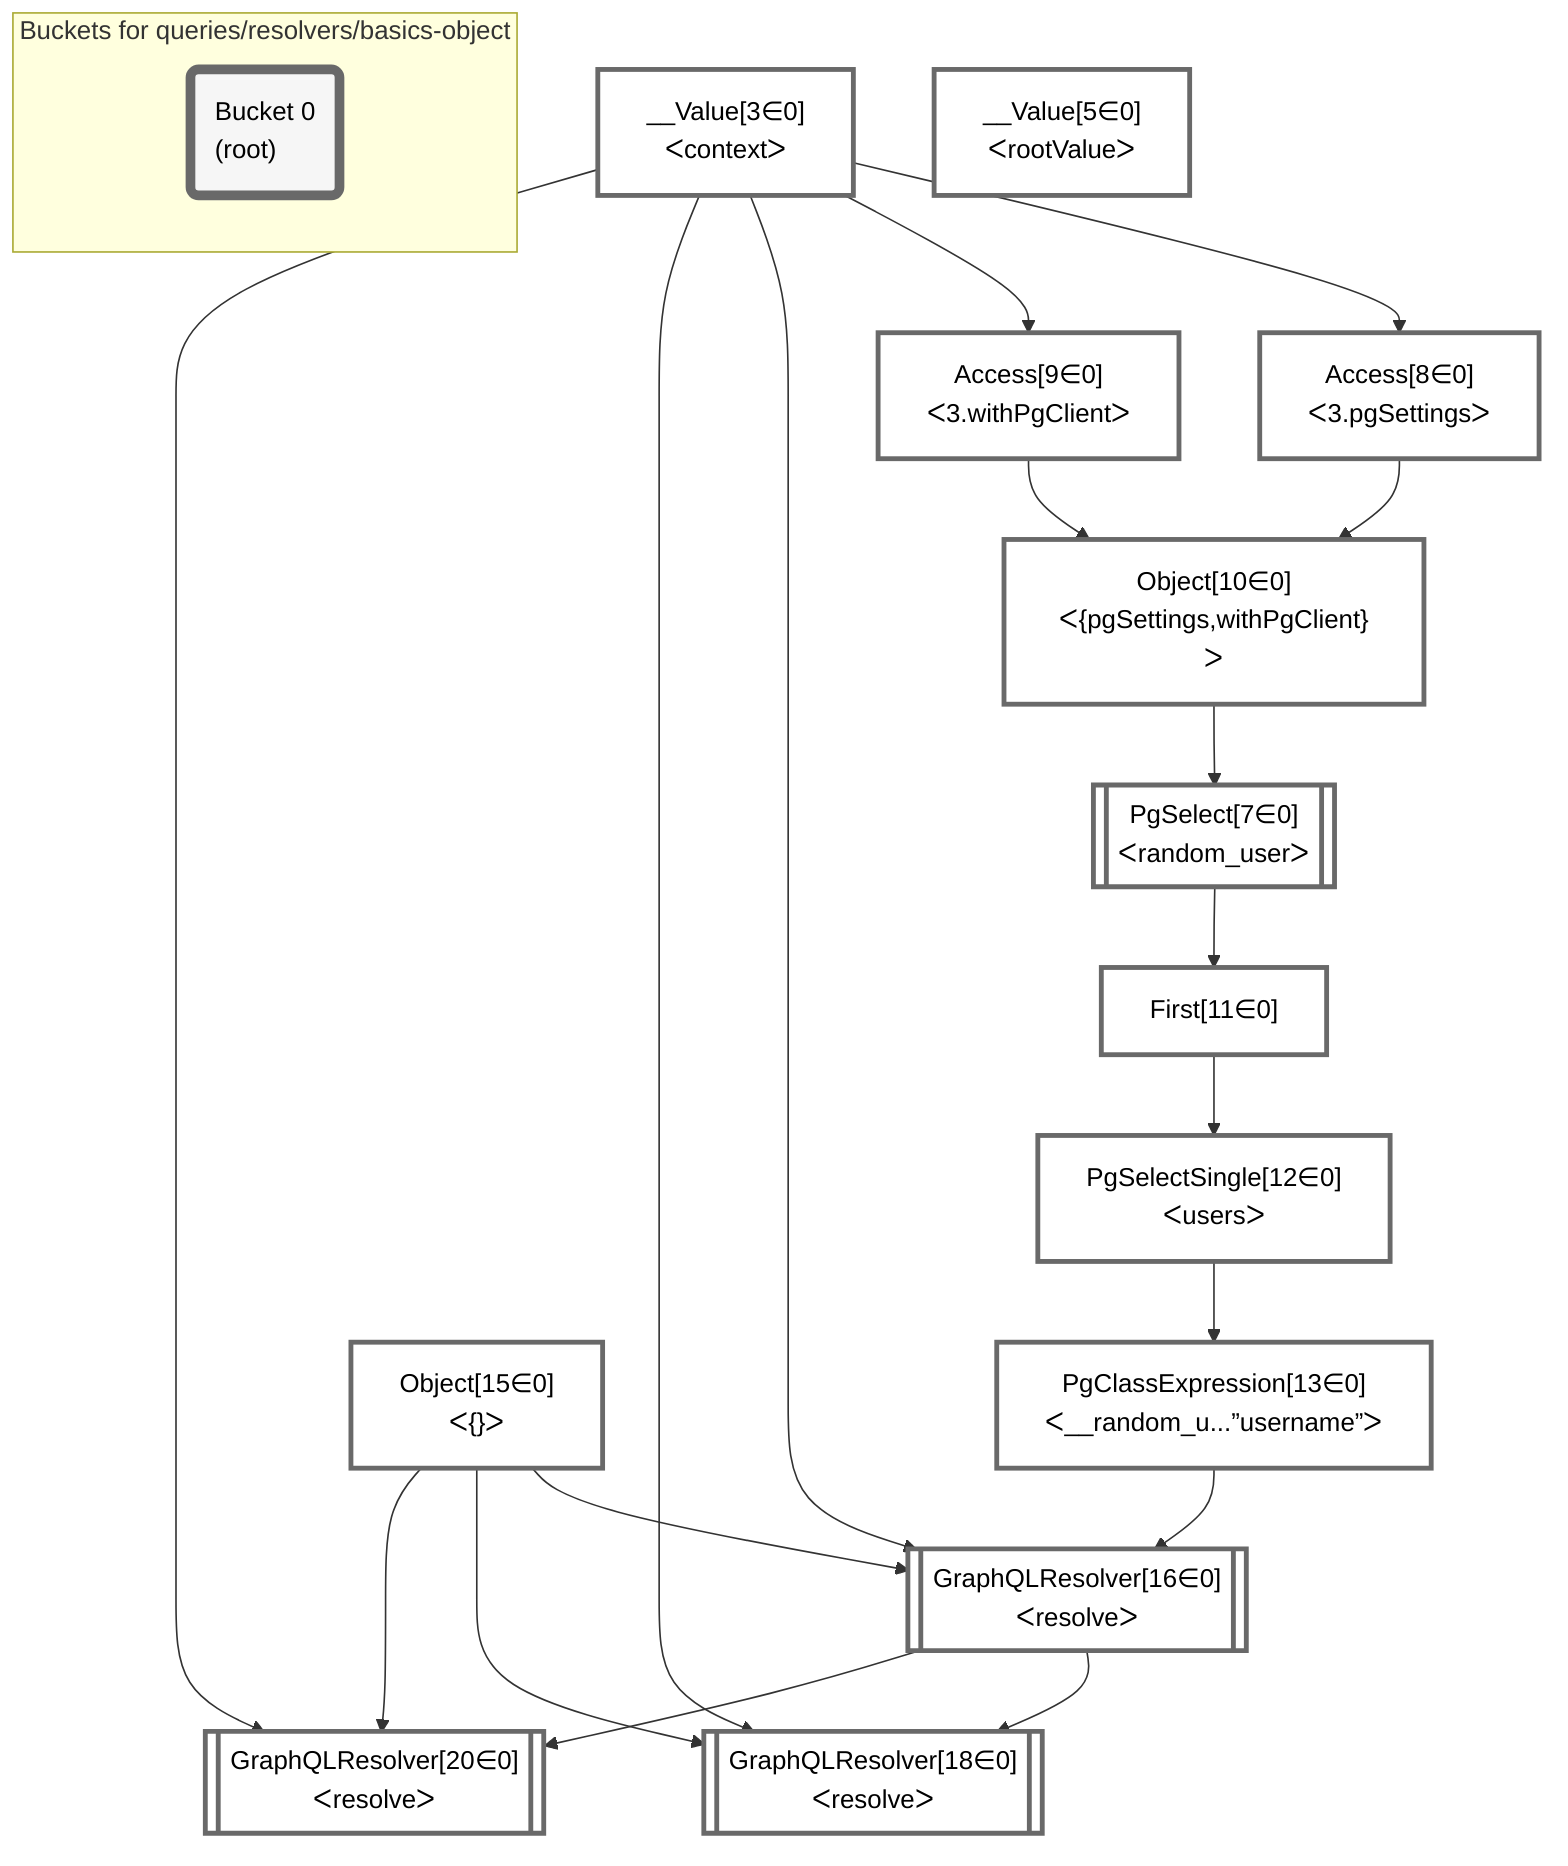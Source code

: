 graph TD
    classDef path fill:#eee,stroke:#000,color:#000
    classDef plan fill:#fff,stroke-width:3px,color:#000
    classDef itemplan fill:#fff,stroke-width:6px,color:#000
    classDef sideeffectplan fill:#f00,stroke-width:6px,color:#000
    classDef bucket fill:#f6f6f6,color:#000,stroke-width:6px,text-align:left


    %% define steps
    __Value3["__Value[3∈0]<br />ᐸcontextᐳ"]:::plan
    __Value5["__Value[5∈0]<br />ᐸrootValueᐳ"]:::plan
    Access8["Access[8∈0]<br />ᐸ3.pgSettingsᐳ"]:::plan
    Access9["Access[9∈0]<br />ᐸ3.withPgClientᐳ"]:::plan
    Object10["Object[10∈0]<br />ᐸ{pgSettings,withPgClient}ᐳ"]:::plan
    PgSelect7[["PgSelect[7∈0]<br />ᐸrandom_userᐳ"]]:::plan
    First11["First[11∈0]"]:::plan
    PgSelectSingle12["PgSelectSingle[12∈0]<br />ᐸusersᐳ"]:::plan
    PgClassExpression13["PgClassExpression[13∈0]<br />ᐸ__random_u...”username”ᐳ"]:::plan
    Object15["Object[15∈0]<br />ᐸ{}ᐳ"]:::plan
    GraphQLResolver16[["GraphQLResolver[16∈0]<br />ᐸresolveᐳ"]]:::plan
    GraphQLResolver18[["GraphQLResolver[18∈0]<br />ᐸresolveᐳ"]]:::plan
    GraphQLResolver20[["GraphQLResolver[20∈0]<br />ᐸresolveᐳ"]]:::plan

    %% plan dependencies
    __Value3 --> Access8
    __Value3 --> Access9
    Access8 & Access9 --> Object10
    Object10 --> PgSelect7
    PgSelect7 --> First11
    First11 --> PgSelectSingle12
    PgSelectSingle12 --> PgClassExpression13
    PgClassExpression13 & Object15 & __Value3 --> GraphQLResolver16
    GraphQLResolver16 & Object15 & __Value3 --> GraphQLResolver18
    GraphQLResolver16 & Object15 & __Value3 --> GraphQLResolver20

    %% plan-to-path relationships

    subgraph "Buckets for queries/resolvers/basics-object"
    Bucket0("Bucket 0<br />(root)"):::bucket
    classDef bucket0 stroke:#696969
    class Bucket0,__Value3,__Value5,PgSelect7,Access8,Access9,Object10,First11,PgSelectSingle12,PgClassExpression13,Object15,GraphQLResolver16,GraphQLResolver18,GraphQLResolver20 bucket0
    end